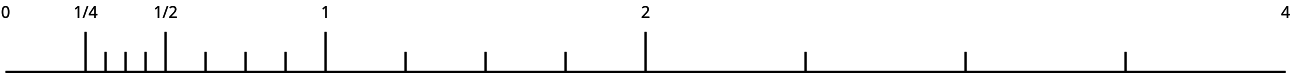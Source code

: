 <?xml version="1.0" encoding="UTF-8"?>
<dia:diagram xmlns:dia="http://www.lysator.liu.se/~alla/dia/">
  <dia:layer name="Background" visible="true" active="true">
    <dia:object type="Standard - Line" version="0" id="O0">
      <dia:attribute name="obj_pos">
        <dia:point val="10.835,39.211"/>
      </dia:attribute>
      <dia:attribute name="obj_bb">
        <dia:rectangle val="10.335,38.711;651.335,39.711"/>
      </dia:attribute>
      <dia:attribute name="conn_endpoints">
        <dia:point val="10.835,39.211"/>
        <dia:point val="650.835,39.211"/>
      </dia:attribute>
      <dia:attribute name="numcp">
        <dia:int val="1"/>
      </dia:attribute>
      <dia:attribute name="line_width">
        <dia:real val="1"/>
      </dia:attribute>
    </dia:object>
    <dia:object type="Standard - Line" version="0" id="O1">
      <dia:attribute name="obj_pos">
        <dia:point val="50.835,19.211"/>
      </dia:attribute>
      <dia:attribute name="obj_bb">
        <dia:rectangle val="50.335,18.711;51.335,39.711"/>
      </dia:attribute>
      <dia:attribute name="conn_endpoints">
        <dia:point val="50.835,19.211"/>
        <dia:point val="50.835,39.211"/>
      </dia:attribute>
      <dia:attribute name="numcp">
        <dia:int val="1"/>
      </dia:attribute>
      <dia:attribute name="line_width">
        <dia:real val="1"/>
      </dia:attribute>
    </dia:object>
    <dia:object type="Standard - Line" version="0" id="O2">
      <dia:attribute name="obj_pos">
        <dia:point val="90.835,19.211"/>
      </dia:attribute>
      <dia:attribute name="obj_bb">
        <dia:rectangle val="90.335,18.711;91.335,39.711"/>
      </dia:attribute>
      <dia:attribute name="conn_endpoints">
        <dia:point val="90.835,19.211"/>
        <dia:point val="90.835,39.211"/>
      </dia:attribute>
      <dia:attribute name="numcp">
        <dia:int val="1"/>
      </dia:attribute>
      <dia:attribute name="line_width">
        <dia:real val="1"/>
      </dia:attribute>
    </dia:object>
    <dia:object type="Standard - Line" version="0" id="O3">
      <dia:attribute name="obj_pos">
        <dia:point val="170.835,19.211"/>
      </dia:attribute>
      <dia:attribute name="obj_bb">
        <dia:rectangle val="170.335,18.711;171.335,39.711"/>
      </dia:attribute>
      <dia:attribute name="conn_endpoints">
        <dia:point val="170.835,19.211"/>
        <dia:point val="170.835,39.211"/>
      </dia:attribute>
      <dia:attribute name="numcp">
        <dia:int val="1"/>
      </dia:attribute>
      <dia:attribute name="line_width">
        <dia:real val="1"/>
      </dia:attribute>
    </dia:object>
    <dia:object type="Standard - Text" version="1" id="O4">
      <dia:attribute name="obj_pos">
        <dia:point val="50.835,9.211"/>
      </dia:attribute>
      <dia:attribute name="obj_bb">
        <dia:rectangle val="44.398,4.555;57.273,13.867"/>
      </dia:attribute>
      <dia:attribute name="text">
        <dia:composite type="text">
          <dia:attribute name="string">
            <dia:string>#1/4#</dia:string>
          </dia:attribute>
          <dia:attribute name="font">
            <dia:font family="sans" style="0" name="Helvetica"/>
          </dia:attribute>
          <dia:attribute name="height">
            <dia:real val="10"/>
          </dia:attribute>
          <dia:attribute name="pos">
            <dia:point val="50.835,11.98"/>
          </dia:attribute>
          <dia:attribute name="color">
            <dia:color val="#000000"/>
          </dia:attribute>
          <dia:attribute name="alignment">
            <dia:enum val="1"/>
          </dia:attribute>
        </dia:composite>
      </dia:attribute>
      <dia:attribute name="valign">
        <dia:enum val="2"/>
      </dia:attribute>
    </dia:object>
    <dia:object type="Standard - Text" version="1" id="O5">
      <dia:attribute name="obj_pos">
        <dia:point val="90.835,9.211"/>
      </dia:attribute>
      <dia:attribute name="obj_bb">
        <dia:rectangle val="84.397,4.555;97.272,13.867"/>
      </dia:attribute>
      <dia:attribute name="text">
        <dia:composite type="text">
          <dia:attribute name="string">
            <dia:string>#1/2#</dia:string>
          </dia:attribute>
          <dia:attribute name="font">
            <dia:font family="sans" style="0" name="Helvetica"/>
          </dia:attribute>
          <dia:attribute name="height">
            <dia:real val="10"/>
          </dia:attribute>
          <dia:attribute name="pos">
            <dia:point val="90.835,11.98"/>
          </dia:attribute>
          <dia:attribute name="color">
            <dia:color val="#000000"/>
          </dia:attribute>
          <dia:attribute name="alignment">
            <dia:enum val="1"/>
          </dia:attribute>
        </dia:composite>
      </dia:attribute>
      <dia:attribute name="valign">
        <dia:enum val="2"/>
      </dia:attribute>
    </dia:object>
    <dia:object type="Standard - Text" version="1" id="O6">
      <dia:attribute name="obj_pos">
        <dia:point val="170.835,9.211"/>
      </dia:attribute>
      <dia:attribute name="obj_bb">
        <dia:rectangle val="168.29,4.555;173.38,13.867"/>
      </dia:attribute>
      <dia:attribute name="text">
        <dia:composite type="text">
          <dia:attribute name="string">
            <dia:string>#1#</dia:string>
          </dia:attribute>
          <dia:attribute name="font">
            <dia:font family="sans" style="0" name="Helvetica"/>
          </dia:attribute>
          <dia:attribute name="height">
            <dia:real val="10"/>
          </dia:attribute>
          <dia:attribute name="pos">
            <dia:point val="170.835,11.98"/>
          </dia:attribute>
          <dia:attribute name="color">
            <dia:color val="#000000"/>
          </dia:attribute>
          <dia:attribute name="alignment">
            <dia:enum val="1"/>
          </dia:attribute>
        </dia:composite>
      </dia:attribute>
      <dia:attribute name="valign">
        <dia:enum val="2"/>
      </dia:attribute>
    </dia:object>
    <dia:object type="Standard - Text" version="1" id="O7">
      <dia:attribute name="obj_pos">
        <dia:point val="330.835,9.211"/>
      </dia:attribute>
      <dia:attribute name="obj_bb">
        <dia:rectangle val="328.29,4.555;333.38,13.867"/>
      </dia:attribute>
      <dia:attribute name="text">
        <dia:composite type="text">
          <dia:attribute name="string">
            <dia:string>#2#</dia:string>
          </dia:attribute>
          <dia:attribute name="font">
            <dia:font family="sans" style="0" name="Helvetica"/>
          </dia:attribute>
          <dia:attribute name="height">
            <dia:real val="10"/>
          </dia:attribute>
          <dia:attribute name="pos">
            <dia:point val="330.835,11.98"/>
          </dia:attribute>
          <dia:attribute name="color">
            <dia:color val="#000000"/>
          </dia:attribute>
          <dia:attribute name="alignment">
            <dia:enum val="1"/>
          </dia:attribute>
        </dia:composite>
      </dia:attribute>
      <dia:attribute name="valign">
        <dia:enum val="2"/>
      </dia:attribute>
    </dia:object>
    <dia:object type="Standard - Line" version="0" id="O8">
      <dia:attribute name="obj_pos">
        <dia:point val="330.835,19.211"/>
      </dia:attribute>
      <dia:attribute name="obj_bb">
        <dia:rectangle val="330.335,18.711;331.335,39.711"/>
      </dia:attribute>
      <dia:attribute name="conn_endpoints">
        <dia:point val="330.835,19.211"/>
        <dia:point val="330.835,39.211"/>
      </dia:attribute>
      <dia:attribute name="numcp">
        <dia:int val="1"/>
      </dia:attribute>
      <dia:attribute name="line_width">
        <dia:real val="1"/>
      </dia:attribute>
    </dia:object>
    <dia:object type="Standard - Line" version="0" id="O9">
      <dia:attribute name="obj_pos">
        <dia:point val="60.835,29.211"/>
      </dia:attribute>
      <dia:attribute name="obj_bb">
        <dia:rectangle val="60.335,28.711;61.335,39.711"/>
      </dia:attribute>
      <dia:attribute name="conn_endpoints">
        <dia:point val="60.835,29.211"/>
        <dia:point val="60.835,39.211"/>
      </dia:attribute>
      <dia:attribute name="numcp">
        <dia:int val="1"/>
      </dia:attribute>
      <dia:attribute name="line_width">
        <dia:real val="1"/>
      </dia:attribute>
    </dia:object>
    <dia:object type="Standard - Line" version="0" id="O10">
      <dia:attribute name="obj_pos">
        <dia:point val="70.835,29.211"/>
      </dia:attribute>
      <dia:attribute name="obj_bb">
        <dia:rectangle val="70.335,28.711;71.335,39.711"/>
      </dia:attribute>
      <dia:attribute name="conn_endpoints">
        <dia:point val="70.835,29.211"/>
        <dia:point val="70.835,39.211"/>
      </dia:attribute>
      <dia:attribute name="numcp">
        <dia:int val="1"/>
      </dia:attribute>
      <dia:attribute name="line_width">
        <dia:real val="1"/>
      </dia:attribute>
    </dia:object>
    <dia:object type="Standard - Line" version="0" id="O11">
      <dia:attribute name="obj_pos">
        <dia:point val="80.835,29.211"/>
      </dia:attribute>
      <dia:attribute name="obj_bb">
        <dia:rectangle val="80.335,28.711;81.335,39.711"/>
      </dia:attribute>
      <dia:attribute name="conn_endpoints">
        <dia:point val="80.835,29.211"/>
        <dia:point val="80.835,39.211"/>
      </dia:attribute>
      <dia:attribute name="numcp">
        <dia:int val="1"/>
      </dia:attribute>
      <dia:attribute name="line_width">
        <dia:real val="1"/>
      </dia:attribute>
    </dia:object>
    <dia:object type="Standard - Text" version="1" id="O12">
      <dia:attribute name="obj_pos">
        <dia:point val="10.835,9.211"/>
      </dia:attribute>
      <dia:attribute name="obj_bb">
        <dia:rectangle val="8.29,4.555;13.38,13.867"/>
      </dia:attribute>
      <dia:attribute name="text">
        <dia:composite type="text">
          <dia:attribute name="string">
            <dia:string>#0#</dia:string>
          </dia:attribute>
          <dia:attribute name="font">
            <dia:font family="sans" style="0" name="Helvetica"/>
          </dia:attribute>
          <dia:attribute name="height">
            <dia:real val="10"/>
          </dia:attribute>
          <dia:attribute name="pos">
            <dia:point val="10.835,11.98"/>
          </dia:attribute>
          <dia:attribute name="color">
            <dia:color val="#000000"/>
          </dia:attribute>
          <dia:attribute name="alignment">
            <dia:enum val="1"/>
          </dia:attribute>
        </dia:composite>
      </dia:attribute>
      <dia:attribute name="valign">
        <dia:enum val="2"/>
      </dia:attribute>
    </dia:object>
    <dia:object type="Standard - Line" version="0" id="O13">
      <dia:attribute name="obj_pos">
        <dia:point val="110.835,29.211"/>
      </dia:attribute>
      <dia:attribute name="obj_bb">
        <dia:rectangle val="110.335,28.711;111.335,39.711"/>
      </dia:attribute>
      <dia:attribute name="conn_endpoints">
        <dia:point val="110.835,29.211"/>
        <dia:point val="110.835,39.211"/>
      </dia:attribute>
      <dia:attribute name="numcp">
        <dia:int val="1"/>
      </dia:attribute>
      <dia:attribute name="line_width">
        <dia:real val="1"/>
      </dia:attribute>
    </dia:object>
    <dia:object type="Standard - Line" version="0" id="O14">
      <dia:attribute name="obj_pos">
        <dia:point val="130.835,29.211"/>
      </dia:attribute>
      <dia:attribute name="obj_bb">
        <dia:rectangle val="130.335,28.711;131.335,39.711"/>
      </dia:attribute>
      <dia:attribute name="conn_endpoints">
        <dia:point val="130.835,29.211"/>
        <dia:point val="130.835,39.211"/>
      </dia:attribute>
      <dia:attribute name="numcp">
        <dia:int val="1"/>
      </dia:attribute>
      <dia:attribute name="line_width">
        <dia:real val="1"/>
      </dia:attribute>
    </dia:object>
    <dia:object type="Standard - Line" version="0" id="O15">
      <dia:attribute name="obj_pos">
        <dia:point val="150.835,29.211"/>
      </dia:attribute>
      <dia:attribute name="obj_bb">
        <dia:rectangle val="150.335,28.711;151.335,39.711"/>
      </dia:attribute>
      <dia:attribute name="conn_endpoints">
        <dia:point val="150.835,29.211"/>
        <dia:point val="150.835,39.211"/>
      </dia:attribute>
      <dia:attribute name="numcp">
        <dia:int val="1"/>
      </dia:attribute>
      <dia:attribute name="line_width">
        <dia:real val="1"/>
      </dia:attribute>
    </dia:object>
    <dia:object type="Standard - Line" version="0" id="O16">
      <dia:attribute name="obj_pos">
        <dia:point val="210.835,29.211"/>
      </dia:attribute>
      <dia:attribute name="obj_bb">
        <dia:rectangle val="210.335,28.711;211.335,39.711"/>
      </dia:attribute>
      <dia:attribute name="conn_endpoints">
        <dia:point val="210.835,29.211"/>
        <dia:point val="210.835,39.211"/>
      </dia:attribute>
      <dia:attribute name="numcp">
        <dia:int val="1"/>
      </dia:attribute>
      <dia:attribute name="line_width">
        <dia:real val="1"/>
      </dia:attribute>
    </dia:object>
    <dia:object type="Standard - Line" version="0" id="O17">
      <dia:attribute name="obj_pos">
        <dia:point val="250.835,29.211"/>
      </dia:attribute>
      <dia:attribute name="obj_bb">
        <dia:rectangle val="250.335,28.711;251.335,39.711"/>
      </dia:attribute>
      <dia:attribute name="conn_endpoints">
        <dia:point val="250.835,29.211"/>
        <dia:point val="250.835,39.211"/>
      </dia:attribute>
      <dia:attribute name="numcp">
        <dia:int val="1"/>
      </dia:attribute>
      <dia:attribute name="line_width">
        <dia:real val="1"/>
      </dia:attribute>
    </dia:object>
    <dia:object type="Standard - Line" version="0" id="O18">
      <dia:attribute name="obj_pos">
        <dia:point val="290.835,29.211"/>
      </dia:attribute>
      <dia:attribute name="obj_bb">
        <dia:rectangle val="290.335,28.711;291.335,39.711"/>
      </dia:attribute>
      <dia:attribute name="conn_endpoints">
        <dia:point val="290.835,29.211"/>
        <dia:point val="290.835,39.211"/>
      </dia:attribute>
      <dia:attribute name="numcp">
        <dia:int val="1"/>
      </dia:attribute>
      <dia:attribute name="line_width">
        <dia:real val="1"/>
      </dia:attribute>
    </dia:object>
    <dia:object type="Standard - Text" version="1" id="O19">
      <dia:attribute name="obj_pos">
        <dia:point val="650.835,9.211"/>
      </dia:attribute>
      <dia:attribute name="obj_bb">
        <dia:rectangle val="648.29,4.555;653.38,13.867"/>
      </dia:attribute>
      <dia:attribute name="text">
        <dia:composite type="text">
          <dia:attribute name="string">
            <dia:string>#4#</dia:string>
          </dia:attribute>
          <dia:attribute name="font">
            <dia:font family="sans" style="0" name="Helvetica"/>
          </dia:attribute>
          <dia:attribute name="height">
            <dia:real val="10"/>
          </dia:attribute>
          <dia:attribute name="pos">
            <dia:point val="650.835,11.98"/>
          </dia:attribute>
          <dia:attribute name="color">
            <dia:color val="#000000"/>
          </dia:attribute>
          <dia:attribute name="alignment">
            <dia:enum val="1"/>
          </dia:attribute>
        </dia:composite>
      </dia:attribute>
      <dia:attribute name="valign">
        <dia:enum val="2"/>
      </dia:attribute>
    </dia:object>
    <dia:object type="Standard - Line" version="0" id="O20">
      <dia:attribute name="obj_pos">
        <dia:point val="410.835,29.211"/>
      </dia:attribute>
      <dia:attribute name="obj_bb">
        <dia:rectangle val="410.335,28.711;411.335,39.711"/>
      </dia:attribute>
      <dia:attribute name="conn_endpoints">
        <dia:point val="410.835,29.211"/>
        <dia:point val="410.835,39.211"/>
      </dia:attribute>
      <dia:attribute name="numcp">
        <dia:int val="1"/>
      </dia:attribute>
      <dia:attribute name="line_width">
        <dia:real val="1"/>
      </dia:attribute>
    </dia:object>
    <dia:object type="Standard - Line" version="0" id="O21">
      <dia:attribute name="obj_pos">
        <dia:point val="490.835,29.211"/>
      </dia:attribute>
      <dia:attribute name="obj_bb">
        <dia:rectangle val="490.335,28.711;491.335,39.711"/>
      </dia:attribute>
      <dia:attribute name="conn_endpoints">
        <dia:point val="490.835,29.211"/>
        <dia:point val="490.835,39.211"/>
      </dia:attribute>
      <dia:attribute name="numcp">
        <dia:int val="1"/>
      </dia:attribute>
      <dia:attribute name="line_width">
        <dia:real val="1"/>
      </dia:attribute>
    </dia:object>
    <dia:object type="Standard - Line" version="0" id="O22">
      <dia:attribute name="obj_pos">
        <dia:point val="570.835,29.211"/>
      </dia:attribute>
      <dia:attribute name="obj_bb">
        <dia:rectangle val="570.335,28.711;571.335,39.711"/>
      </dia:attribute>
      <dia:attribute name="conn_endpoints">
        <dia:point val="570.835,29.211"/>
        <dia:point val="570.835,39.211"/>
      </dia:attribute>
      <dia:attribute name="numcp">
        <dia:int val="1"/>
      </dia:attribute>
      <dia:attribute name="line_width">
        <dia:real val="1"/>
      </dia:attribute>
    </dia:object>
    <dia:object type="Standard - Line" version="0" id="O23">
      <dia:attribute name="obj_pos">
        <dia:point val="10.835,39.211"/>
      </dia:attribute>
      <dia:attribute name="obj_bb">
        <dia:rectangle val="10.335,38.711;651.335,39.711"/>
      </dia:attribute>
      <dia:attribute name="conn_endpoints">
        <dia:point val="10.835,39.211"/>
        <dia:point val="650.835,39.211"/>
      </dia:attribute>
      <dia:attribute name="numcp">
        <dia:int val="1"/>
      </dia:attribute>
      <dia:attribute name="line_width">
        <dia:real val="1"/>
      </dia:attribute>
    </dia:object>
    <dia:object type="Standard - Line" version="0" id="O24">
      <dia:attribute name="obj_pos">
        <dia:point val="50.835,19.211"/>
      </dia:attribute>
      <dia:attribute name="obj_bb">
        <dia:rectangle val="50.335,18.711;51.335,39.711"/>
      </dia:attribute>
      <dia:attribute name="conn_endpoints">
        <dia:point val="50.835,19.211"/>
        <dia:point val="50.835,39.211"/>
      </dia:attribute>
      <dia:attribute name="numcp">
        <dia:int val="1"/>
      </dia:attribute>
      <dia:attribute name="line_width">
        <dia:real val="1"/>
      </dia:attribute>
    </dia:object>
    <dia:object type="Standard - Line" version="0" id="O25">
      <dia:attribute name="obj_pos">
        <dia:point val="90.835,19.211"/>
      </dia:attribute>
      <dia:attribute name="obj_bb">
        <dia:rectangle val="90.335,18.711;91.335,39.711"/>
      </dia:attribute>
      <dia:attribute name="conn_endpoints">
        <dia:point val="90.835,19.211"/>
        <dia:point val="90.835,39.211"/>
      </dia:attribute>
      <dia:attribute name="numcp">
        <dia:int val="1"/>
      </dia:attribute>
      <dia:attribute name="line_width">
        <dia:real val="1"/>
      </dia:attribute>
    </dia:object>
    <dia:object type="Standard - Line" version="0" id="O26">
      <dia:attribute name="obj_pos">
        <dia:point val="170.835,19.211"/>
      </dia:attribute>
      <dia:attribute name="obj_bb">
        <dia:rectangle val="170.335,18.711;171.335,39.711"/>
      </dia:attribute>
      <dia:attribute name="conn_endpoints">
        <dia:point val="170.835,19.211"/>
        <dia:point val="170.835,39.211"/>
      </dia:attribute>
      <dia:attribute name="numcp">
        <dia:int val="1"/>
      </dia:attribute>
      <dia:attribute name="line_width">
        <dia:real val="1"/>
      </dia:attribute>
    </dia:object>
    <dia:object type="Standard - Text" version="1" id="O27">
      <dia:attribute name="obj_pos">
        <dia:point val="50.835,9.211"/>
      </dia:attribute>
      <dia:attribute name="obj_bb">
        <dia:rectangle val="44.398,4.555;57.273,13.867"/>
      </dia:attribute>
      <dia:attribute name="text">
        <dia:composite type="text">
          <dia:attribute name="string">
            <dia:string>#1/4#</dia:string>
          </dia:attribute>
          <dia:attribute name="font">
            <dia:font family="sans" style="0" name="Helvetica"/>
          </dia:attribute>
          <dia:attribute name="height">
            <dia:real val="10"/>
          </dia:attribute>
          <dia:attribute name="pos">
            <dia:point val="50.835,11.98"/>
          </dia:attribute>
          <dia:attribute name="color">
            <dia:color val="#000000"/>
          </dia:attribute>
          <dia:attribute name="alignment">
            <dia:enum val="1"/>
          </dia:attribute>
        </dia:composite>
      </dia:attribute>
      <dia:attribute name="valign">
        <dia:enum val="2"/>
      </dia:attribute>
    </dia:object>
    <dia:object type="Standard - Text" version="1" id="O28">
      <dia:attribute name="obj_pos">
        <dia:point val="90.835,9.211"/>
      </dia:attribute>
      <dia:attribute name="obj_bb">
        <dia:rectangle val="84.397,4.555;97.272,13.867"/>
      </dia:attribute>
      <dia:attribute name="text">
        <dia:composite type="text">
          <dia:attribute name="string">
            <dia:string>#1/2#</dia:string>
          </dia:attribute>
          <dia:attribute name="font">
            <dia:font family="sans" style="0" name="Helvetica"/>
          </dia:attribute>
          <dia:attribute name="height">
            <dia:real val="10"/>
          </dia:attribute>
          <dia:attribute name="pos">
            <dia:point val="90.835,11.98"/>
          </dia:attribute>
          <dia:attribute name="color">
            <dia:color val="#000000"/>
          </dia:attribute>
          <dia:attribute name="alignment">
            <dia:enum val="1"/>
          </dia:attribute>
        </dia:composite>
      </dia:attribute>
      <dia:attribute name="valign">
        <dia:enum val="2"/>
      </dia:attribute>
    </dia:object>
    <dia:object type="Standard - Text" version="1" id="O29">
      <dia:attribute name="obj_pos">
        <dia:point val="170.835,9.211"/>
      </dia:attribute>
      <dia:attribute name="obj_bb">
        <dia:rectangle val="168.29,4.555;173.38,13.867"/>
      </dia:attribute>
      <dia:attribute name="text">
        <dia:composite type="text">
          <dia:attribute name="string">
            <dia:string>#1#</dia:string>
          </dia:attribute>
          <dia:attribute name="font">
            <dia:font family="sans" style="0" name="Helvetica"/>
          </dia:attribute>
          <dia:attribute name="height">
            <dia:real val="10"/>
          </dia:attribute>
          <dia:attribute name="pos">
            <dia:point val="170.835,11.98"/>
          </dia:attribute>
          <dia:attribute name="color">
            <dia:color val="#000000"/>
          </dia:attribute>
          <dia:attribute name="alignment">
            <dia:enum val="1"/>
          </dia:attribute>
        </dia:composite>
      </dia:attribute>
      <dia:attribute name="valign">
        <dia:enum val="2"/>
      </dia:attribute>
    </dia:object>
    <dia:object type="Standard - Text" version="1" id="O30">
      <dia:attribute name="obj_pos">
        <dia:point val="330.835,9.211"/>
      </dia:attribute>
      <dia:attribute name="obj_bb">
        <dia:rectangle val="328.29,4.555;333.38,13.867"/>
      </dia:attribute>
      <dia:attribute name="text">
        <dia:composite type="text">
          <dia:attribute name="string">
            <dia:string>#2#</dia:string>
          </dia:attribute>
          <dia:attribute name="font">
            <dia:font family="sans" style="0" name="Helvetica"/>
          </dia:attribute>
          <dia:attribute name="height">
            <dia:real val="10"/>
          </dia:attribute>
          <dia:attribute name="pos">
            <dia:point val="330.835,11.98"/>
          </dia:attribute>
          <dia:attribute name="color">
            <dia:color val="#000000"/>
          </dia:attribute>
          <dia:attribute name="alignment">
            <dia:enum val="1"/>
          </dia:attribute>
        </dia:composite>
      </dia:attribute>
      <dia:attribute name="valign">
        <dia:enum val="2"/>
      </dia:attribute>
    </dia:object>
    <dia:object type="Standard - Line" version="0" id="O31">
      <dia:attribute name="obj_pos">
        <dia:point val="330.835,19.211"/>
      </dia:attribute>
      <dia:attribute name="obj_bb">
        <dia:rectangle val="330.335,18.711;331.335,39.711"/>
      </dia:attribute>
      <dia:attribute name="conn_endpoints">
        <dia:point val="330.835,19.211"/>
        <dia:point val="330.835,39.211"/>
      </dia:attribute>
      <dia:attribute name="numcp">
        <dia:int val="1"/>
      </dia:attribute>
      <dia:attribute name="line_width">
        <dia:real val="1"/>
      </dia:attribute>
    </dia:object>
    <dia:object type="Standard - Line" version="0" id="O32">
      <dia:attribute name="obj_pos">
        <dia:point val="60.835,29.211"/>
      </dia:attribute>
      <dia:attribute name="obj_bb">
        <dia:rectangle val="60.335,28.711;61.335,39.711"/>
      </dia:attribute>
      <dia:attribute name="conn_endpoints">
        <dia:point val="60.835,29.211"/>
        <dia:point val="60.835,39.211"/>
      </dia:attribute>
      <dia:attribute name="numcp">
        <dia:int val="1"/>
      </dia:attribute>
      <dia:attribute name="line_width">
        <dia:real val="1"/>
      </dia:attribute>
    </dia:object>
    <dia:object type="Standard - Line" version="0" id="O33">
      <dia:attribute name="obj_pos">
        <dia:point val="70.835,29.211"/>
      </dia:attribute>
      <dia:attribute name="obj_bb">
        <dia:rectangle val="70.335,28.711;71.335,39.711"/>
      </dia:attribute>
      <dia:attribute name="conn_endpoints">
        <dia:point val="70.835,29.211"/>
        <dia:point val="70.835,39.211"/>
      </dia:attribute>
      <dia:attribute name="numcp">
        <dia:int val="1"/>
      </dia:attribute>
      <dia:attribute name="line_width">
        <dia:real val="1"/>
      </dia:attribute>
    </dia:object>
    <dia:object type="Standard - Line" version="0" id="O34">
      <dia:attribute name="obj_pos">
        <dia:point val="80.835,29.211"/>
      </dia:attribute>
      <dia:attribute name="obj_bb">
        <dia:rectangle val="80.335,28.711;81.335,39.711"/>
      </dia:attribute>
      <dia:attribute name="conn_endpoints">
        <dia:point val="80.835,29.211"/>
        <dia:point val="80.835,39.211"/>
      </dia:attribute>
      <dia:attribute name="numcp">
        <dia:int val="1"/>
      </dia:attribute>
      <dia:attribute name="line_width">
        <dia:real val="1"/>
      </dia:attribute>
    </dia:object>
    <dia:object type="Standard - Text" version="1" id="O35">
      <dia:attribute name="obj_pos">
        <dia:point val="10.835,9.211"/>
      </dia:attribute>
      <dia:attribute name="obj_bb">
        <dia:rectangle val="8.29,4.555;13.38,13.867"/>
      </dia:attribute>
      <dia:attribute name="text">
        <dia:composite type="text">
          <dia:attribute name="string">
            <dia:string>#0#</dia:string>
          </dia:attribute>
          <dia:attribute name="font">
            <dia:font family="sans" style="0" name="Helvetica"/>
          </dia:attribute>
          <dia:attribute name="height">
            <dia:real val="10"/>
          </dia:attribute>
          <dia:attribute name="pos">
            <dia:point val="10.835,11.98"/>
          </dia:attribute>
          <dia:attribute name="color">
            <dia:color val="#000000"/>
          </dia:attribute>
          <dia:attribute name="alignment">
            <dia:enum val="1"/>
          </dia:attribute>
        </dia:composite>
      </dia:attribute>
      <dia:attribute name="valign">
        <dia:enum val="2"/>
      </dia:attribute>
    </dia:object>
    <dia:object type="Standard - Line" version="0" id="O36">
      <dia:attribute name="obj_pos">
        <dia:point val="110.835,29.211"/>
      </dia:attribute>
      <dia:attribute name="obj_bb">
        <dia:rectangle val="110.335,28.711;111.335,39.711"/>
      </dia:attribute>
      <dia:attribute name="conn_endpoints">
        <dia:point val="110.835,29.211"/>
        <dia:point val="110.835,39.211"/>
      </dia:attribute>
      <dia:attribute name="numcp">
        <dia:int val="1"/>
      </dia:attribute>
      <dia:attribute name="line_width">
        <dia:real val="1"/>
      </dia:attribute>
    </dia:object>
    <dia:object type="Standard - Line" version="0" id="O37">
      <dia:attribute name="obj_pos">
        <dia:point val="130.835,29.211"/>
      </dia:attribute>
      <dia:attribute name="obj_bb">
        <dia:rectangle val="130.335,28.711;131.335,39.711"/>
      </dia:attribute>
      <dia:attribute name="conn_endpoints">
        <dia:point val="130.835,29.211"/>
        <dia:point val="130.835,39.211"/>
      </dia:attribute>
      <dia:attribute name="numcp">
        <dia:int val="1"/>
      </dia:attribute>
      <dia:attribute name="line_width">
        <dia:real val="1"/>
      </dia:attribute>
    </dia:object>
    <dia:object type="Standard - Line" version="0" id="O38">
      <dia:attribute name="obj_pos">
        <dia:point val="150.835,29.211"/>
      </dia:attribute>
      <dia:attribute name="obj_bb">
        <dia:rectangle val="150.335,28.711;151.335,39.711"/>
      </dia:attribute>
      <dia:attribute name="conn_endpoints">
        <dia:point val="150.835,29.211"/>
        <dia:point val="150.835,39.211"/>
      </dia:attribute>
      <dia:attribute name="numcp">
        <dia:int val="1"/>
      </dia:attribute>
      <dia:attribute name="line_width">
        <dia:real val="1"/>
      </dia:attribute>
    </dia:object>
    <dia:object type="Standard - Line" version="0" id="O39">
      <dia:attribute name="obj_pos">
        <dia:point val="210.835,29.211"/>
      </dia:attribute>
      <dia:attribute name="obj_bb">
        <dia:rectangle val="210.335,28.711;211.335,39.711"/>
      </dia:attribute>
      <dia:attribute name="conn_endpoints">
        <dia:point val="210.835,29.211"/>
        <dia:point val="210.835,39.211"/>
      </dia:attribute>
      <dia:attribute name="numcp">
        <dia:int val="1"/>
      </dia:attribute>
      <dia:attribute name="line_width">
        <dia:real val="1"/>
      </dia:attribute>
    </dia:object>
    <dia:object type="Standard - Line" version="0" id="O40">
      <dia:attribute name="obj_pos">
        <dia:point val="250.835,29.211"/>
      </dia:attribute>
      <dia:attribute name="obj_bb">
        <dia:rectangle val="250.335,28.711;251.335,39.711"/>
      </dia:attribute>
      <dia:attribute name="conn_endpoints">
        <dia:point val="250.835,29.211"/>
        <dia:point val="250.835,39.211"/>
      </dia:attribute>
      <dia:attribute name="numcp">
        <dia:int val="1"/>
      </dia:attribute>
      <dia:attribute name="line_width">
        <dia:real val="1"/>
      </dia:attribute>
    </dia:object>
    <dia:object type="Standard - Line" version="0" id="O41">
      <dia:attribute name="obj_pos">
        <dia:point val="290.835,29.211"/>
      </dia:attribute>
      <dia:attribute name="obj_bb">
        <dia:rectangle val="290.335,28.711;291.335,39.711"/>
      </dia:attribute>
      <dia:attribute name="conn_endpoints">
        <dia:point val="290.835,29.211"/>
        <dia:point val="290.835,39.211"/>
      </dia:attribute>
      <dia:attribute name="numcp">
        <dia:int val="1"/>
      </dia:attribute>
      <dia:attribute name="line_width">
        <dia:real val="1"/>
      </dia:attribute>
    </dia:object>
    <dia:object type="Standard - Text" version="1" id="O42">
      <dia:attribute name="obj_pos">
        <dia:point val="650.835,9.211"/>
      </dia:attribute>
      <dia:attribute name="obj_bb">
        <dia:rectangle val="648.29,4.555;653.38,13.867"/>
      </dia:attribute>
      <dia:attribute name="text">
        <dia:composite type="text">
          <dia:attribute name="string">
            <dia:string>#4#</dia:string>
          </dia:attribute>
          <dia:attribute name="font">
            <dia:font family="sans" style="0" name="Helvetica"/>
          </dia:attribute>
          <dia:attribute name="height">
            <dia:real val="10"/>
          </dia:attribute>
          <dia:attribute name="pos">
            <dia:point val="650.835,11.98"/>
          </dia:attribute>
          <dia:attribute name="color">
            <dia:color val="#000000"/>
          </dia:attribute>
          <dia:attribute name="alignment">
            <dia:enum val="1"/>
          </dia:attribute>
        </dia:composite>
      </dia:attribute>
      <dia:attribute name="valign">
        <dia:enum val="2"/>
      </dia:attribute>
    </dia:object>
    <dia:object type="Standard - Line" version="0" id="O43">
      <dia:attribute name="obj_pos">
        <dia:point val="410.835,29.211"/>
      </dia:attribute>
      <dia:attribute name="obj_bb">
        <dia:rectangle val="410.335,28.711;411.335,39.711"/>
      </dia:attribute>
      <dia:attribute name="conn_endpoints">
        <dia:point val="410.835,29.211"/>
        <dia:point val="410.835,39.211"/>
      </dia:attribute>
      <dia:attribute name="numcp">
        <dia:int val="1"/>
      </dia:attribute>
      <dia:attribute name="line_width">
        <dia:real val="1"/>
      </dia:attribute>
    </dia:object>
    <dia:object type="Standard - Line" version="0" id="O44">
      <dia:attribute name="obj_pos">
        <dia:point val="490.835,29.211"/>
      </dia:attribute>
      <dia:attribute name="obj_bb">
        <dia:rectangle val="490.335,28.711;491.335,39.711"/>
      </dia:attribute>
      <dia:attribute name="conn_endpoints">
        <dia:point val="490.835,29.211"/>
        <dia:point val="490.835,39.211"/>
      </dia:attribute>
      <dia:attribute name="numcp">
        <dia:int val="1"/>
      </dia:attribute>
      <dia:attribute name="line_width">
        <dia:real val="1"/>
      </dia:attribute>
    </dia:object>
    <dia:object type="Standard - Line" version="0" id="O45">
      <dia:attribute name="obj_pos">
        <dia:point val="570.835,29.211"/>
      </dia:attribute>
      <dia:attribute name="obj_bb">
        <dia:rectangle val="570.335,28.711;571.335,39.711"/>
      </dia:attribute>
      <dia:attribute name="conn_endpoints">
        <dia:point val="570.835,29.211"/>
        <dia:point val="570.835,39.211"/>
      </dia:attribute>
      <dia:attribute name="numcp">
        <dia:int val="1"/>
      </dia:attribute>
      <dia:attribute name="line_width">
        <dia:real val="1"/>
      </dia:attribute>
    </dia:object>
  </dia:layer>
</dia:diagram>

